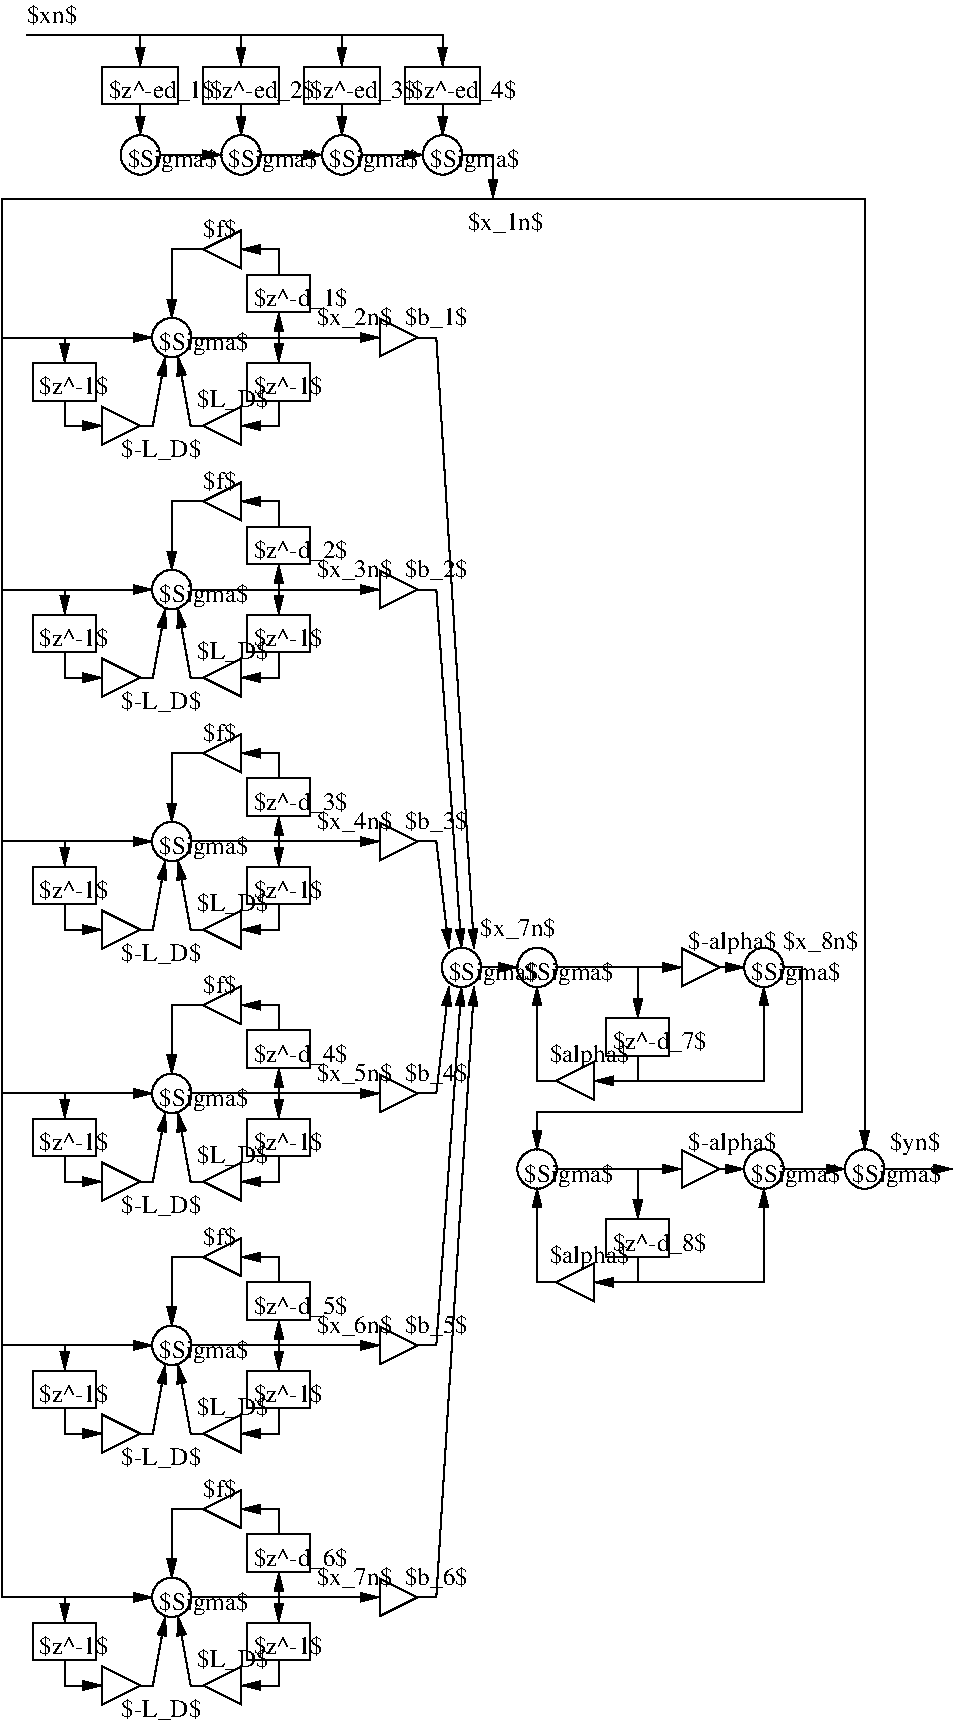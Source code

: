 #FIG 3.2  Produced by xfig version 3.2.6
Landscape
Center
Metric
Letter
88.00
Single
-2
1200 2
6 -1890 -3780 -1440 -3510
6 -1890 -3780 -1440 -3510
2 2 0 1 0 7 50 -1 -1 0.000 0 0 -1 0 0 5
	 -1890 -3780 -1440 -3780 -1440 -3510 -1890 -3510 -1890 -3780
-6
-6
1 3 0 1 0 7 50 -1 -1 0.000 1 0.0000 1800 1170 141 141 1800 1170 1941 1170
1 3 0 1 0 7 50 -1 -1 0.000 1 0.0000 180 1170 141 141 180 1170 321 1170
1 3 0 1 0 7 50 -1 -1 0.000 1 0.0000 -360 1170 141 141 -360 1170 -219 1170
1 3 0 1 0 7 50 -1 -1 0.000 1 0.0000 180 2610 141 141 180 2610 321 2610
1 3 0 1 0 7 50 -1 -1 0.000 1 0.0000 1800 2610 141 141 1800 2610 1941 2610
1 3 0 1 0 7 50 -1 -1 0.000 1 0.0000 2520 2610 141 141 2520 2610 2661 2610
1 3 0 1 0 7 50 -1 -1 0.000 1 0.0000 -2655 -4635 141 141 -2655 -4635 -2514 -4635
1 3 0 1 0 7 50 -1 -1 0.000 1 0.0000 -1935 -4635 141 141 -1935 -4635 -1794 -4635
1 3 0 1 0 7 50 -1 -1 0.000 1 0.0000 -1215 -4635 141 141 -1215 -4635 -1074 -4635
1 3 0 1 0 7 50 -1 -1 0.000 1 0.0000 -2430 -3330 141 141 -2430 -3330 -2289 -3330
1 3 0 1 0 7 50 -1 -1 0.000 1 0.0000 -2430 -1530 141 141 -2430 -1530 -2289 -1530
1 3 0 1 0 7 50 -1 -1 0.000 1 0.0000 -2430 270 141 141 -2430 270 -2289 270
1 3 0 1 0 7 50 -1 -1 0.000 1 0.0000 -2430 2070 141 141 -2430 2070 -2289 2070
1 3 0 1 0 7 50 -1 -1 0.000 1 0.0000 -2430 3870 141 141 -2430 3870 -2289 3870
1 3 0 1 0 7 50 -1 -1 0.000 1 0.0000 -2430 5670 141 141 -2430 5670 -2289 5670
1 3 0 1 0 7 50 -1 -1 0.000 1 0.0000 -495 -4635 141 141 -495 -4635 -354 -4635
2 1 0 1 0 7 50 -1 -1 0.000 0 0 -1 1 0 2
	1 1 1.00 60.00 120.00
	 1485 1170 1665 1170
2 1 0 1 0 7 50 -1 -1 0.000 0 0 -1 1 0 2
	1 1 1.00 60.00 120.00
	 900 1170 900 1530
2 1 0 1 0 7 50 -1 -1 0.000 0 0 -1 1 0 4
	1 1 1.00 60.00 120.00
	 900 1800 900 1980 1800 1980 1800 1305
2 2 0 1 0 7 50 -1 -1 0.000 0 0 -1 0 0 5
	 675 1530 1125 1530 1125 1800 675 1800 675 1530
2 1 0 1 0 7 50 -1 -1 0.000 0 0 -1 0 0 4
	 585 1845 315 1980 585 2115 585 1845
2 1 0 1 0 7 50 -1 -1 0.000 0 0 -1 1 0 2
	1 1 1.00 60.00 120.00
	 900 1980 585 1980
2 1 0 1 0 7 50 -1 -1 0.000 0 0 -1 1 0 3
	1 1 1.00 60.00 120.00
	 315 1980 180 1980 180 1305
2 1 0 1 0 7 50 -1 -1 0.000 0 0 -1 0 0 4
	 1215 1035 1215 1305 1485 1170 1215 1035
2 1 0 1 0 7 50 -1 -1 0.000 0 0 -1 1 0 2
	1 1 1.00 60.00 120.00
	 -225 1170 45 1170
2 1 0 1 0 7 50 -1 -1 0.000 0 0 -1 1 0 2
	1 1 1.00 60.00 120.00
	 315 1170 1215 1170
2 1 0 1 0 7 50 -1 -1 0.000 0 0 -1 1 0 3
	1 1 1.00 60.00 120.00
	 315 3420 180 3420 180 2745
2 1 0 1 0 7 50 -1 -1 0.000 0 0 -1 0 0 4
	 585 3285 315 3420 585 3555 585 3285
2 1 0 1 0 7 50 -1 -1 0.000 0 0 -1 1 0 2
	1 1 1.00 60.00 120.00
	 315 2610 1215 2610
2 1 0 1 0 7 50 -1 -1 0.000 0 0 -1 0 0 4
	 1215 2475 1215 2745 1485 2610 1215 2475
2 1 0 1 0 7 50 -1 -1 0.000 0 0 -1 1 0 2
	1 1 1.00 60.00 120.00
	 900 2610 900 2970
2 2 0 1 0 7 50 -1 -1 0.000 0 0 -1 0 0 5
	 675 2970 1125 2970 1125 3240 675 3240 675 2970
2 1 0 1 0 7 50 -1 -1 0.000 0 0 -1 1 0 4
	1 1 1.00 60.00 120.00
	 900 3240 900 3420 1800 3420 1800 2745
2 1 0 1 0 7 50 -1 -1 0.000 0 0 -1 1 0 2
	1 1 1.00 60.00 120.00
	 900 3420 585 3420
2 1 0 1 0 7 50 -1 -1 0.000 0 0 -1 1 0 2
	1 1 1.00 60.00 120.00
	 1485 2610 1665 2610
2 1 0 1 0 7 50 -1 -1 0.000 0 0 -1 1 0 5
	1 1 1.00 60.00 120.00
	 1935 1170 2070 1170 2070 2205 180 2205 180 2475
2 1 0 1 0 7 50 -1 -1 0.000 0 0 -1 1 0 2
	1 1 1.00 60.00 120.00
	 2655 2610 3150 2610
2 1 0 1 0 7 50 -1 -1 0.000 0 0 -1 1 0 2
	1 1 1.00 60.00 120.00
	 1935 2610 2385 2610
2 1 0 1 0 7 50 -1 -1 0.000 0 0 -1 1 0 3
	1 1 1.00 60.00 120.00
	 -675 270 -540 270 -450 1035
2 1 0 1 0 7 50 -1 -1 0.000 0 0 -1 1 0 3
	1 1 1.00 60.00 120.00
	 -675 -1530 -540 -1530 -360 1035
2 1 0 1 0 7 50 -1 -1 0.000 0 0 -1 1 0 3
	1 1 1.00 60.00 120.00
	 -675 -3330 -540 -3330 -270 1035
2 1 0 1 0 7 50 -1 -1 0.000 0 0 -1 1 0 3
	1 1 1.00 60.00 120.00
	 -675 2070 -540 2070 -450 1305
2 1 0 1 0 7 50 -1 -1 0.000 0 0 -1 1 0 3
	1 1 1.00 60.00 120.00
	 -675 3870 -540 3870 -360 1305
2 1 0 1 0 7 50 -1 -1 0.000 0 0 -1 1 0 3
	1 1 1.00 60.00 120.00
	 -675 5670 -540 5670 -270 1305
2 1 0 1 0 7 50 -1 -1 0.000 0 0 -1 0 0 4
	 -945 3735 -945 4005 -675 3870 -945 3735
2 1 0 1 0 7 50 -1 -1 0.000 0 0 -1 0 0 4
	 -945 5535 -945 5805 -675 5670 -945 5535
2 1 0 1 0 7 50 -1 -1 0.000 0 0 -1 0 0 4
	 -945 1935 -945 2205 -675 2070 -945 1935
2 1 0 1 0 7 50 -1 -1 0.000 0 0 -1 0 0 4
	 -945 135 -945 405 -675 270 -945 135
2 1 0 1 0 7 50 -1 -1 0.000 0 0 -1 0 0 4
	 -945 -1665 -945 -1395 -675 -1530 -945 -1665
2 1 0 1 0 7 50 -1 -1 0.000 0 0 -1 0 0 4
	 -945 -3465 -945 -3195 -675 -3330 -945 -3465
2 1 0 1 0 7 50 -1 -1 0.000 0 0 -1 1 0 2
	1 1 1.00 60.00 120.00
	 -495 -4995 -495 -4770
2 2 0 1 0 7 50 -1 -1 0.000 0 0 -1 0 0 5
	 -2925 -5265 -2385 -5265 -2385 -4995 -2925 -4995 -2925 -5265
2 2 0 1 0 7 50 -1 -1 0.000 0 0 -1 0 0 5
	 -1485 -5265 -945 -5265 -945 -4995 -1485 -4995 -1485 -5265
2 1 0 1 0 7 50 -1 -1 0.000 0 0 -1 1 0 2
	1 1 1.00 60.00 120.00
	 -2655 -4995 -2655 -4770
2 1 0 1 0 7 50 -1 -1 0.000 0 0 -1 1 0 2
	1 1 1.00 60.00 120.00
	 -1935 -4995 -1935 -4770
2 1 0 1 0 7 50 -1 -1 0.000 0 0 -1 1 0 2
	1 1 1.00 60.00 120.00
	 -1215 -4995 -1215 -4770
2 1 0 1 0 7 50 -1 -1 0.000 0 0 -1 1 0 3
	1 1 1.00 60.00 120.00
	 -3465 -5490 -2655 -5490 -2655 -5265
2 1 0 1 0 7 50 -1 -1 0.000 0 0 -1 1 0 3
	1 1 1.00 60.00 120.00
	 -2655 -5490 -1935 -5490 -1935 -5265
2 1 0 1 0 7 50 -1 -1 0.000 0 0 -1 1 0 3
	1 1 1.00 60.00 120.00
	 -1935 -5490 -1215 -5490 -1215 -5265
2 1 0 1 0 7 50 -1 -1 0.000 0 0 -1 1 0 3
	1 1 1.00 60.00 120.00
	 -1215 -5490 -495 -5490 -495 -5265
2 2 0 1 0 7 50 -1 -1 0.000 0 0 -1 0 0 5
	 -2205 -5265 -1665 -5265 -1665 -4995 -2205 -4995 -2205 -5265
2 2 0 1 0 7 50 -1 -1 0.000 0 0 -1 0 0 5
	 -765 -5265 -225 -5265 -225 -4995 -765 -4995 -765 -5265
2 1 0 1 0 7 50 -1 -1 0.000 0 0 -1 1 0 2
	1 1 1.00 60.00 120.00
	 -2520 -4635 -2070 -4635
2 1 0 1 0 7 50 -1 -1 0.000 0 0 -1 1 0 2
	1 1 1.00 60.00 120.00
	 -1800 -4635 -1350 -4635
2 1 0 1 0 7 50 -1 -1 0.000 0 0 -1 1 0 2
	1 1 1.00 60.00 120.00
	 -1080 -4635 -630 -4635
2 1 0 1 0 7 50 -1 -1 0.000 0 0 -1 1 0 2
	1 1 1.00 60.00 120.00
	 -3195 -3330 -3195 -3150
2 2 0 1 0 7 50 -1 -1 0.000 0 0 -1 0 0 5
	 -3420 -3150 -2970 -3150 -2970 -2880 -3420 -2880 -3420 -3150
2 1 0 1 0 7 50 -1 -1 0.000 0 0 -1 1 0 3
	1 1 1.00 60.00 120.00
	 -3195 -2880 -3195 -2700 -2925 -2700
2 1 0 1 0 7 50 -1 -1 0.000 0 0 -1 0 0 4
	 -2925 -2835 -2925 -2565 -2655 -2700 -2925 -2835
2 1 0 1 0 7 50 -1 -1 0.000 0 0 -1 1 0 3
	1 1 1.00 60.00 120.00
	 -2655 -2700 -2565 -2700 -2475 -3195
2 1 0 1 0 7 50 -1 -1 0.000 0 0 -1 1 0 3
	1 1 1.00 60.00 120.00
	 -2205 -2700 -2295 -2700 -2385 -3195
2 1 0 1 0 7 50 -1 -1 0.000 0 0 -1 0 0 4
	 -1935 -2835 -2205 -2700 -1935 -2565 -1935 -2835
2 1 0 1 0 7 50 -1 -1 0.000 0 0 -1 1 0 3
	1 1 1.00 60.00 120.00
	 -1665 -2880 -1665 -2700 -1935 -2700
2 2 0 1 0 7 50 -1 -1 0.000 0 0 -1 0 0 5
	 -1890 -3150 -1440 -3150 -1440 -2880 -1890 -2880 -1890 -3150
2 1 0 1 0 7 50 -1 -1 0.000 0 0 -1 1 0 2
	1 1 1.00 60.00 120.00
	 -1665 -3330 -1665 -3150
2 1 0 1 0 7 50 -1 -1 0.000 0 0 -1 1 0 2
	1 1 1.00 60.00 120.00
	 -2295 -3330 -945 -3330
2 1 0 1 0 7 50 -1 -1 0.000 0 0 -1 1 0 2
	1 1 1.00 60.00 120.00
	 -1665 -3330 -1665 -3510
2 1 0 1 0 7 50 -1 -1 0.000 0 0 -1 1 0 3
	1 1 1.00 60.00 120.00
	 -1665 -3780 -1665 -3960 -1935 -3960
2 1 0 1 0 7 50 -1 -1 0.000 0 0 -1 0 0 4
	 -1935 -4095 -2205 -3960 -1935 -3825 -1935 -4095
2 1 0 1 0 7 50 -1 -1 0.000 0 0 -1 1 0 2
	1 1 1.00 60.00 120.00
	 -3645 -3330 -2565 -3330
2 1 0 1 0 7 50 -1 -1 0.000 0 0 -1 1 0 3
	1 1 1.00 60.00 120.00
	 -2205 -3960 -2430 -3960 -2430 -3465
2 1 0 1 0 7 50 -1 -1 0.000 0 0 -1 1 0 2
	1 1 1.00 60.00 120.00
	 -1665 -1530 -1665 -1350
2 1 0 1 0 7 50 -1 -1 0.000 0 0 -1 1 0 2
	1 1 1.00 60.00 120.00
	 -1665 -1530 -1665 -1710
2 1 0 1 0 7 50 -1 -1 0.000 0 0 -1 1 0 2
	1 1 1.00 60.00 120.00
	 -3645 -1530 -2565 -1530
2 1 0 1 0 7 50 -1 -1 0.000 0 0 -1 1 0 2
	1 1 1.00 60.00 120.00
	 -2295 -1530 -945 -1530
2 2 0 1 0 7 50 -1 -1 0.000 0 0 -1 0 0 5
	 -1890 -1980 -1440 -1980 -1440 -1710 -1890 -1710 -1890 -1980
2 1 0 1 0 7 50 -1 -1 0.000 0 0 -1 1 0 3
	1 1 1.00 60.00 120.00
	 -1665 -1980 -1665 -2160 -1935 -2160
2 1 0 1 0 7 50 -1 -1 0.000 0 0 -1 0 0 4
	 -1935 -2295 -2205 -2160 -1935 -2025 -1935 -2295
2 1 0 1 0 7 50 -1 -1 0.000 0 0 -1 1 0 3
	1 1 1.00 60.00 120.00
	 -2205 -2160 -2430 -2160 -2430 -1665
2 2 0 1 0 7 50 -1 -1 0.000 0 0 -1 0 0 5
	 -1890 -1350 -1440 -1350 -1440 -1080 -1890 -1080 -1890 -1350
2 1 0 1 0 7 50 -1 -1 0.000 0 0 -1 0 0 4
	 -1935 -1035 -2205 -900 -1935 -765 -1935 -1035
2 1 0 1 0 7 50 -1 -1 0.000 0 0 -1 1 0 3
	1 1 1.00 60.00 120.00
	 -1665 -1080 -1665 -900 -1935 -900
2 1 0 1 0 7 50 -1 -1 0.000 0 0 -1 0 0 4
	 -2925 -1035 -2925 -765 -2655 -900 -2925 -1035
2 1 0 1 0 7 50 -1 -1 0.000 0 0 -1 1 0 2
	1 1 1.00 60.00 120.00
	 -3195 -1530 -3195 -1350
2 2 0 1 0 7 50 -1 -1 0.000 0 0 -1 0 0 5
	 -3420 -1350 -2970 -1350 -2970 -1080 -3420 -1080 -3420 -1350
2 1 0 1 0 7 50 -1 -1 0.000 0 0 -1 1 0 3
	1 1 1.00 60.00 120.00
	 -3195 -1080 -3195 -900 -2925 -900
2 1 0 1 0 7 50 -1 -1 0.000 0 0 -1 1 0 3
	1 1 1.00 60.00 120.00
	 -2655 -900 -2565 -900 -2475 -1395
2 1 0 1 0 7 50 -1 -1 0.000 0 0 -1 1 0 3
	1 1 1.00 60.00 120.00
	 -2205 -900 -2295 -900 -2385 -1395
2 1 0 1 0 7 50 -1 -1 0.000 0 0 -1 1 0 2
	1 1 1.00 60.00 120.00
	 -3645 270 -2565 270
2 1 0 1 0 7 50 -1 -1 0.000 0 0 -1 1 0 2
	1 1 1.00 60.00 120.00
	 -2295 270 -945 270
2 1 0 1 0 7 50 -1 -1 0.000 0 0 -1 1 0 2
	1 1 1.00 60.00 120.00
	 -1665 270 -1665 90
2 1 0 1 0 7 50 -1 -1 0.000 0 0 -1 1 0 2
	1 1 1.00 60.00 120.00
	 -1665 270 -1665 450
2 2 0 1 0 7 50 -1 -1 0.000 0 0 -1 0 0 5
	 -1890 -180 -1440 -180 -1440 90 -1890 90 -1890 -180
2 1 0 1 0 7 50 -1 -1 0.000 0 0 -1 1 0 3
	1 1 1.00 60.00 120.00
	 -1665 -180 -1665 -360 -1935 -360
2 1 0 1 0 7 50 -1 -1 0.000 0 0 -1 0 0 4
	 -1935 -495 -2205 -360 -1935 -225 -1935 -495
2 1 0 1 0 7 50 -1 -1 0.000 0 0 -1 1 0 3
	1 1 1.00 60.00 120.00
	 -2205 -360 -2430 -360 -2430 135
2 2 0 1 0 7 50 -1 -1 0.000 0 0 -1 0 0 5
	 -1890 450 -1440 450 -1440 720 -1890 720 -1890 450
2 1 0 1 0 7 50 -1 -1 0.000 0 0 -1 0 0 4
	 -1935 765 -2205 900 -1935 1035 -1935 765
2 1 0 1 0 7 50 -1 -1 0.000 0 0 -1 1 0 3
	1 1 1.00 60.00 120.00
	 -1665 720 -1665 900 -1935 900
2 1 0 1 0 7 50 -1 -1 0.000 0 0 -1 0 0 4
	 -2925 765 -2925 1035 -2655 900 -2925 765
2 2 0 1 0 7 50 -1 -1 0.000 0 0 -1 0 0 5
	 -3420 450 -2970 450 -2970 720 -3420 720 -3420 450
2 1 0 1 0 7 50 -1 -1 0.000 0 0 -1 1 0 2
	1 1 1.00 60.00 120.00
	 -3195 270 -3195 450
2 1 0 1 0 7 50 -1 -1 0.000 0 0 -1 1 0 3
	1 1 1.00 60.00 120.00
	 -2205 900 -2295 900 -2385 405
2 1 0 1 0 7 50 -1 -1 0.000 0 0 -1 1 0 3
	1 1 1.00 60.00 120.00
	 -2655 900 -2565 900 -2475 405
2 1 0 1 0 7 50 -1 -1 0.000 0 0 -1 1 0 3
	1 1 1.00 60.00 120.00
	 -3195 720 -3195 900 -2925 900
2 1 0 1 0 7 50 -1 -1 0.000 0 0 -1 1 0 2
	1 1 1.00 60.00 120.00
	 -1665 2070 -1665 2250
2 1 0 1 0 7 50 -1 -1 0.000 0 0 -1 1 0 2
	1 1 1.00 60.00 120.00
	 -1665 2070 -1665 1890
2 2 0 1 0 7 50 -1 -1 0.000 0 0 -1 0 0 5
	 -1890 2250 -1440 2250 -1440 2520 -1890 2520 -1890 2250
2 1 0 1 0 7 50 -1 -1 0.000 0 0 -1 1 0 3
	1 1 1.00 60.00 120.00
	 -1665 2520 -1665 2700 -1935 2700
2 1 0 1 0 7 50 -1 -1 0.000 0 0 -1 0 0 4
	 -1935 2565 -2205 2700 -1935 2835 -1935 2565
2 1 0 1 0 7 50 -1 -1 0.000 0 0 -1 1 0 3
	1 1 1.00 60.00 120.00
	 -2205 2700 -2295 2700 -2385 2205
2 1 0 1 0 7 50 -1 -1 0.000 0 0 -1 1 0 3
	1 1 1.00 60.00 120.00
	 -2655 2700 -2565 2700 -2475 2205
2 1 0 1 0 7 50 -1 -1 0.000 0 0 -1 1 0 2
	1 1 1.00 60.00 120.00
	 -3645 2070 -2565 2070
2 1 0 1 0 7 50 -1 -1 0.000 0 0 -1 1 0 2
	1 1 1.00 60.00 120.00
	 -2295 2070 -945 2070
2 2 0 1 0 7 50 -1 -1 0.000 0 0 -1 0 0 5
	 -1890 1620 -1440 1620 -1440 1890 -1890 1890 -1890 1620
2 1 0 1 0 7 50 -1 -1 0.000 0 0 -1 1 0 3
	1 1 1.00 60.00 120.00
	 -1665 1620 -1665 1440 -1935 1440
2 1 0 1 0 7 50 -1 -1 0.000 0 0 -1 0 0 4
	 -1935 1305 -2205 1440 -1935 1575 -1935 1305
2 1 0 1 0 7 50 -1 -1 0.000 0 0 -1 1 0 3
	1 1 1.00 60.00 120.00
	 -2205 1440 -2430 1440 -2430 1935
2 1 0 1 0 7 50 -1 -1 0.000 0 0 -1 0 0 4
	 -2925 2565 -2925 2835 -2655 2700 -2925 2565
2 2 0 1 0 7 50 -1 -1 0.000 0 0 -1 0 0 5
	 -3420 2250 -2970 2250 -2970 2520 -3420 2520 -3420 2250
2 1 0 1 0 7 50 -1 -1 0.000 0 0 -1 1 0 2
	1 1 1.00 60.00 120.00
	 -3195 2070 -3195 2250
2 1 0 1 0 7 50 -1 -1 0.000 0 0 -1 1 0 3
	1 1 1.00 60.00 120.00
	 -3195 2520 -3195 2700 -2925 2700
2 1 0 1 0 7 50 -1 -1 0.000 0 0 -1 1 0 2
	1 1 1.00 60.00 120.00
	 -1665 3870 -1665 4050
2 1 0 1 0 7 50 -1 -1 0.000 0 0 -1 1 0 2
	1 1 1.00 60.00 120.00
	 -1665 3870 -1665 3690
2 2 0 1 0 7 50 -1 -1 0.000 0 0 -1 0 0 5
	 -1890 3420 -1440 3420 -1440 3690 -1890 3690 -1890 3420
2 2 0 1 0 7 50 -1 -1 0.000 0 0 -1 0 0 5
	 -1890 4050 -1440 4050 -1440 4320 -1890 4320 -1890 4050
2 1 0 1 0 7 50 -1 -1 0.000 0 0 -1 0 0 4
	 -1935 4365 -2205 4500 -1935 4635 -1935 4365
2 1 0 1 0 7 50 -1 -1 0.000 0 0 -1 1 0 3
	1 1 1.00 60.00 120.00
	 -1665 4320 -1665 4500 -1935 4500
2 1 0 1 0 7 50 -1 -1 0.000 0 0 -1 1 0 2
	1 1 1.00 60.00 120.00
	 -2295 3870 -945 3870
2 1 0 1 0 7 50 -1 -1 0.000 0 0 -1 1 0 2
	1 1 1.00 60.00 120.00
	 -3645 3870 -2565 3870
2 1 0 1 0 7 50 -1 -1 0.000 0 0 -1 1 0 3
	1 1 1.00 60.00 120.00
	 -2205 4500 -2295 4500 -2385 4005
2 1 0 1 0 7 50 -1 -1 0.000 0 0 -1 1 0 3
	1 1 1.00 60.00 120.00
	 -2655 4500 -2565 4500 -2475 4005
2 1 0 1 0 7 50 -1 -1 0.000 0 0 -1 0 0 4
	 -2925 4365 -2925 4635 -2655 4500 -2925 4365
2 2 0 1 0 7 50 -1 -1 0.000 0 0 -1 0 0 5
	 -3420 4050 -2970 4050 -2970 4320 -3420 4320 -3420 4050
2 1 0 1 0 7 50 -1 -1 0.000 0 0 -1 1 0 3
	1 1 1.00 60.00 120.00
	 -3195 4320 -3195 4500 -2925 4500
2 1 0 1 0 7 50 -1 -1 0.000 0 0 -1 1 0 2
	1 1 1.00 60.00 120.00
	 -3195 3870 -3195 4050
2 1 0 1 0 7 50 -1 -1 0.000 0 0 -1 1 0 3
	1 1 1.00 60.00 120.00
	 -1665 3420 -1665 3240 -1935 3240
2 1 0 1 0 7 50 -1 -1 0.000 0 0 -1 0 0 4
	 -1935 3105 -2205 3240 -1935 3375 -1935 3105
2 1 0 1 0 7 50 -1 -1 0.000 0 0 -1 1 0 3
	1 1 1.00 60.00 120.00
	 -2205 3240 -2430 3240 -2430 3735
2 2 0 1 0 7 50 -1 -1 0.000 0 0 -1 0 0 5
	 -1890 5220 -1440 5220 -1440 5490 -1890 5490 -1890 5220
2 1 0 1 0 7 50 -1 -1 0.000 0 0 -1 1 0 2
	1 1 1.00 60.00 120.00
	 -1665 5670 -1665 5490
2 1 0 1 0 7 50 -1 -1 0.000 0 0 -1 1 0 2
	1 1 1.00 60.00 120.00
	 -1665 5670 -1665 5850
2 2 0 1 0 7 50 -1 -1 0.000 0 0 -1 0 0 5
	 -1890 5850 -1440 5850 -1440 6120 -1890 6120 -1890 5850
2 1 0 1 0 7 50 -1 -1 0.000 0 0 -1 1 0 3
	1 1 1.00 60.00 120.00
	 -1665 5220 -1665 5040 -1935 5040
2 1 0 1 0 7 50 -1 -1 0.000 0 0 -1 0 0 4
	 -1935 4905 -2205 5040 -1935 5175 -1935 4905
2 1 0 1 0 7 50 -1 -1 0.000 0 0 -1 1 0 3
	1 1 1.00 60.00 120.00
	 -2205 5040 -2430 5040 -2430 5535
2 1 0 1 0 7 50 -1 -1 0.000 0 0 -1 1 0 3
	1 1 1.00 60.00 120.00
	 -1665 6120 -1665 6300 -1935 6300
2 1 0 1 0 7 50 -1 -1 0.000 0 0 -1 0 0 4
	 -1935 6165 -2205 6300 -1935 6435 -1935 6165
2 1 0 1 0 7 50 -1 -1 0.000 0 0 -1 0 0 4
	 -2925 6165 -2925 6435 -2655 6300 -2925 6165
2 1 0 1 0 7 50 -1 -1 0.000 0 0 -1 1 0 3
	1 1 1.00 60.00 120.00
	 -2655 6300 -2565 6300 -2475 5805
2 1 0 1 0 7 50 -1 -1 0.000 0 0 -1 1 0 3
	1 1 1.00 60.00 120.00
	 -2205 6300 -2295 6300 -2385 5805
2 1 0 1 0 7 50 -1 -1 0.000 0 0 -1 1 0 3
	1 1 1.00 60.00 120.00
	 -3195 6120 -3195 6300 -2925 6300
2 2 0 1 0 7 50 -1 -1 0.000 0 0 -1 0 0 5
	 -3420 5850 -2970 5850 -2970 6120 -3420 6120 -3420 5850
2 1 0 1 0 7 50 -1 -1 0.000 0 0 -1 1 0 2
	1 1 1.00 60.00 120.00
	 -3195 5670 -3195 5850
2 1 0 1 0 7 50 -1 -1 0.000 0 0 -1 1 0 2
	1 1 1.00 60.00 120.00
	 -2295 5670 -945 5670
2 1 0 1 0 7 50 -1 -1 0.000 0 0 -1 1 0 4
	1 1 1.00 60.00 120.00
	 -495 -4320 -3645 -4320 -3645 5670 -2565 5670
2 1 0 1 0 7 50 -1 -1 0.000 0 0 -1 1 0 3
	1 1 1.00 60.00 120.00
	 -495 -4320 2520 -4320 2520 2475
2 1 0 1 0 7 50 -1 -1 0.000 0 0 -1 1 0 3
	1 1 1.00 60.00 120.00
	 -360 -4635 -135 -4635 -135 -4320
4 0 0 50 -1 0 12 0.0000 6 210 750 1710 1260 $Sigma$\001
4 0 0 50 -1 0 12 0.0000 6 210 780 720 1755 $z^-d_7$\001
4 0 0 50 -1 0 12 0.0000 6 210 750 90 1260 $Sigma$\001
4 0 0 50 -1 0 12 0.0000 6 210 735 1260 1035 $-alpha$\001
4 0 0 50 -1 0 12 0.0000 6 210 675 270 1845 $alpha$\001
4 0 0 50 -1 0 12 0.0000 6 210 750 -450 1260 $Sigma$\001
4 0 0 50 -1 0 12 0.0000 6 210 630 -225 945 $x_7n$\001
4 0 0 50 -1 0 12 0.0000 6 210 750 90 2700 $Sigma$\001
4 0 0 50 -1 0 12 0.0000 6 210 750 1710 2700 $Sigma$\001
4 0 0 50 -1 0 12 0.0000 6 210 675 270 3285 $alpha$\001
4 0 0 50 -1 0 12 0.0000 6 210 780 720 3195 $z^-d_8$\001
4 0 0 50 -1 0 12 0.0000 6 210 735 1260 2475 $-alpha$\001
4 0 0 50 -1 0 12 0.0000 6 210 420 2700 2475 $yn$\001
4 0 0 50 -1 0 12 0.0000 6 210 750 2430 2700 $Sigma$\001
4 0 0 50 -1 0 12 0.0000 6 210 525 -765 3780 $b_5$\001
4 0 0 50 -1 0 12 0.0000 6 210 525 -765 5580 $b_6$\001
4 0 0 50 -1 0 12 0.0000 6 210 525 -765 1980 $b_4$\001
4 0 0 50 -1 0 12 0.0000 6 210 525 -765 180 $b_3$\001
4 0 0 50 -1 0 12 0.0000 6 210 525 -765 -1620 $b_2$\001
4 0 0 50 -1 0 12 0.0000 6 210 525 -765 -3420 $b_1$\001
4 0 0 50 -1 0 12 0.0000 6 180 420 -3465 -5580 $xn$\001
4 0 0 50 -1 0 12 0.0000 6 210 885 -1440 -5040 $z^-ed_3$\001
4 0 0 50 -1 0 12 0.0000 6 210 885 -720 -5040 $z^-ed_4$\001
4 0 0 50 -1 0 12 0.0000 6 210 750 -2745 -4545 $Sigma$\001
4 0 0 50 -1 0 12 0.0000 6 210 750 -2025 -4545 $Sigma$\001
4 0 0 50 -1 0 12 0.0000 6 210 750 -1305 -4545 $Sigma$\001
4 0 0 50 -1 0 12 0.0000 6 210 885 -2160 -5040 $z^-ed_2$\001
4 0 0 50 -1 0 12 0.0000 6 210 885 -2880 -5040 $z^-ed_1$\001
4 0 0 50 -1 0 12 0.0000 6 210 750 -585 -4545 $Sigma$\001
4 0 0 50 -1 0 12 0.0000 6 210 750 -2520 -3240 $Sigma$\001
4 0 0 50 -1 0 12 0.0000 6 210 780 -1845 -3555 $z^-d_1$\001
4 0 0 50 -1 0 12 0.0000 6 210 630 -1395 -3420 $x_2n$\001
4 0 0 50 -1 0 12 0.0000 6 180 570 -3375 -2925 $z^-1$\001
4 0 0 50 -1 0 12 0.0000 6 180 570 -1845 -2925 $z^-1$\001
4 0 0 50 -1 0 12 0.0000 6 180 270 -2205 -4050 $f$\001
4 0 0 50 -1 0 12 0.0000 6 210 750 -2520 -1440 $Sigma$\001
4 0 0 50 -1 0 12 0.0000 6 210 630 -1395 -1620 $x_3n$\001
4 0 0 50 -1 0 12 0.0000 6 210 780 -1845 -1755 $z^-d_2$\001
4 0 0 50 -1 0 12 0.0000 6 180 570 -1845 -1125 $z^-1$\001
4 0 0 50 -1 0 12 0.0000 6 180 570 -3375 -1125 $z^-1$\001
4 0 0 50 -1 0 12 0.0000 6 180 270 -2205 -2250 $f$\001
4 0 0 50 -1 0 12 0.0000 6 210 780 -1845 45 $z^-d_3$\001
4 0 0 50 -1 0 12 0.0000 6 210 630 -1395 180 $x_4n$\001
4 0 0 50 -1 0 12 0.0000 6 180 570 -1845 675 $z^-1$\001
4 0 0 50 -1 0 12 0.0000 6 210 750 -2520 360 $Sigma$\001
4 0 0 50 -1 0 12 0.0000 6 180 570 -3375 675 $z^-1$\001
4 0 0 50 -1 0 12 0.0000 6 180 270 -2205 -450 $f$\001
4 0 0 50 -1 0 12 0.0000 6 210 750 -2520 2160 $Sigma$\001
4 0 0 50 -1 0 12 0.0000 6 210 780 -1845 1845 $z^-d_4$\001
4 0 0 50 -1 0 12 0.0000 6 210 630 -1395 1980 $x_5n$\001
4 0 0 50 -1 0 12 0.0000 6 180 570 -1845 2475 $z^-1$\001
4 0 0 50 -1 0 12 0.0000 6 180 570 -3375 2475 $z^-1$\001
4 0 0 50 -1 0 12 0.0000 6 180 270 -2205 1350 $f$\001
4 0 0 50 -1 0 12 0.0000 6 210 750 -2520 3960 $Sigma$\001
4 0 0 50 -1 0 12 0.0000 6 180 570 -1845 4275 $z^-1$\001
4 0 0 50 -1 0 12 0.0000 6 210 780 -1845 3645 $z^-d_5$\001
4 0 0 50 -1 0 12 0.0000 6 180 570 -3375 4275 $z^-1$\001
4 0 0 50 -1 0 12 0.0000 6 180 270 -2205 3150 $f$\001
4 0 0 50 -1 0 12 0.0000 6 210 630 -1395 3780 $x_6n$\001
4 0 0 50 -1 0 12 0.0000 6 210 750 -2520 5760 $Sigma$\001
4 0 0 50 -1 0 12 0.0000 6 180 570 -1845 6075 $z^-1$\001
4 0 0 50 -1 0 12 0.0000 6 210 780 -1845 5445 $z^-d_6$\001
4 0 0 50 -1 0 12 0.0000 6 210 630 -1395 5580 $x_7n$\001
4 0 0 50 -1 0 12 0.0000 6 180 570 -3375 6075 $z^-1$\001
4 0 0 50 -1 0 12 0.0000 6 180 270 -2205 4950 $f$\001
4 0 0 50 -1 0 12 0.0000 6 210 600 -2250 -2835 $L_D$\001
4 0 0 50 -1 0 12 0.0000 6 210 600 -2250 -1035 $L_D$\001
4 0 0 50 -1 0 12 0.0000 6 210 600 -2250 765 $L_D$\001
4 0 0 50 -1 0 12 0.0000 6 210 600 -2250 2565 $L_D$\001
4 0 0 50 -1 0 12 0.0000 6 210 600 -2250 4365 $L_D$\001
4 0 0 50 -1 0 12 0.0000 6 210 600 -2250 6165 $L_D$\001
4 0 0 50 -1 0 12 0.0000 6 210 660 -2790 4725 $-L_D$\001
4 0 0 50 -1 0 12 0.0000 6 210 660 -2790 2925 $-L_D$\001
4 0 0 50 -1 0 12 0.0000 6 210 660 -2790 1125 $-L_D$\001
4 0 0 50 -1 0 12 0.0000 6 210 660 -2790 -675 $-L_D$\001
4 0 0 50 -1 0 12 0.0000 6 210 660 -2790 6525 $-L_D$\001
4 0 0 50 -1 0 12 0.0000 6 210 660 -2790 -2475 $-L_D$\001
4 0 0 50 -1 0 12 0.0000 6 210 630 1935 1035 $x_8n$\001
4 0 0 50 -1 0 12 0.0000 6 210 630 -315 -4095 $x_1n$\001
